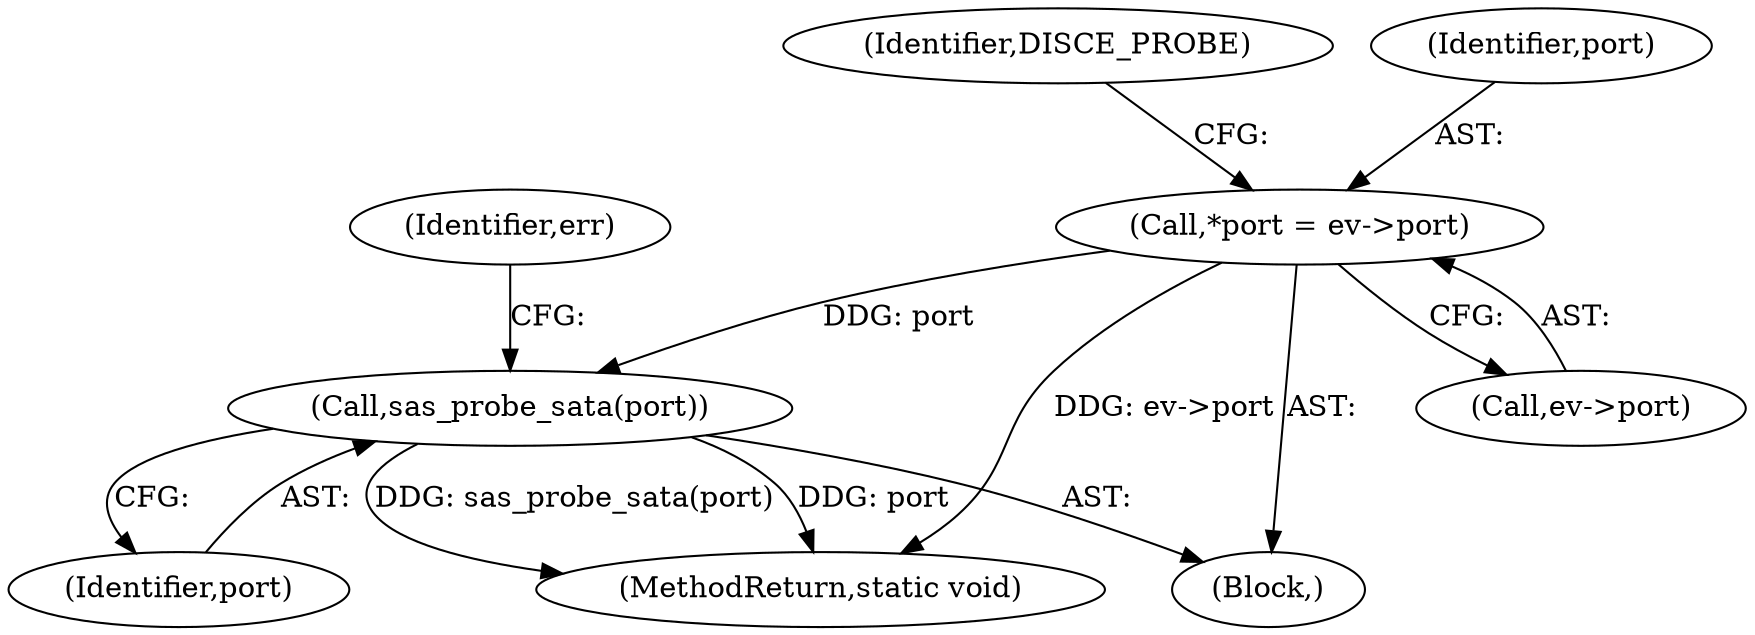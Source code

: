 digraph "0_linux_0558f33c06bb910e2879e355192227a8e8f0219d_4@pointer" {
"1000112" [label="(Call,*port = ev->port)"];
"1000145" [label="(Call,sas_probe_sata(port))"];
"1000118" [label="(Identifier,DISCE_PROBE)"];
"1000146" [label="(Identifier,port)"];
"1000150" [label="(Identifier,err)"];
"1000112" [label="(Call,*port = ev->port)"];
"1000113" [label="(Identifier,port)"];
"1000167" [label="(MethodReturn,static void)"];
"1000114" [label="(Call,ev->port)"];
"1000103" [label="(Block,)"];
"1000145" [label="(Call,sas_probe_sata(port))"];
"1000112" -> "1000103"  [label="AST: "];
"1000112" -> "1000114"  [label="CFG: "];
"1000113" -> "1000112"  [label="AST: "];
"1000114" -> "1000112"  [label="AST: "];
"1000118" -> "1000112"  [label="CFG: "];
"1000112" -> "1000167"  [label="DDG: ev->port"];
"1000112" -> "1000145"  [label="DDG: port"];
"1000145" -> "1000103"  [label="AST: "];
"1000145" -> "1000146"  [label="CFG: "];
"1000146" -> "1000145"  [label="AST: "];
"1000150" -> "1000145"  [label="CFG: "];
"1000145" -> "1000167"  [label="DDG: sas_probe_sata(port)"];
"1000145" -> "1000167"  [label="DDG: port"];
}

